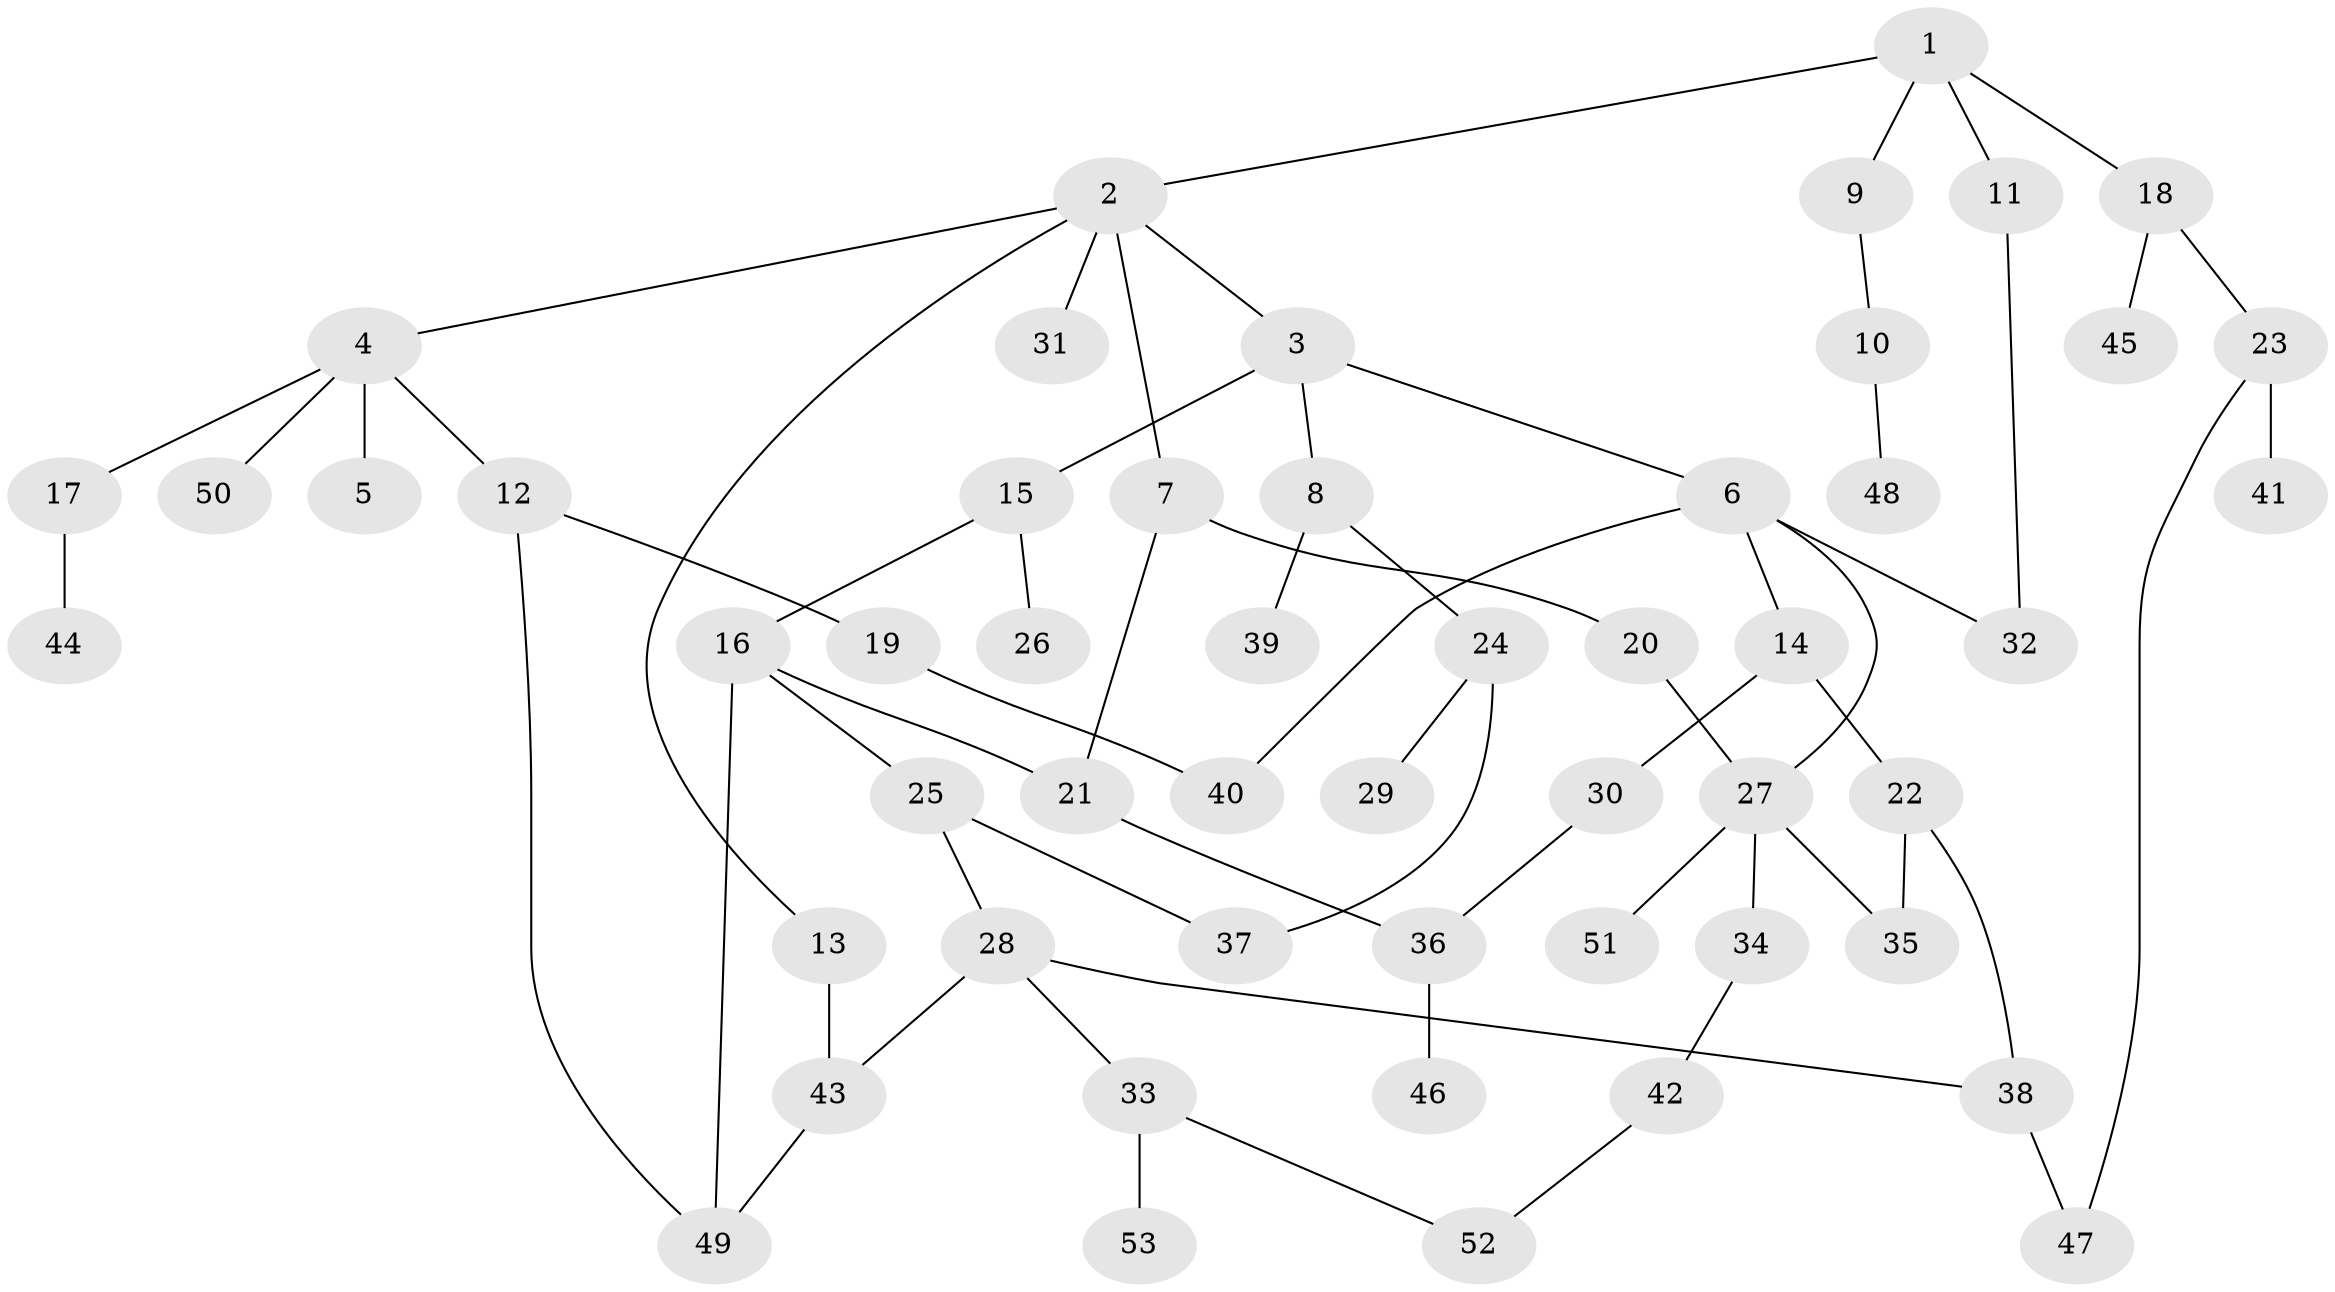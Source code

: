 // coarse degree distribution, {4: 0.14705882352941177, 8: 0.029411764705882353, 1: 0.29411764705882354, 5: 0.11764705882352941, 3: 0.17647058823529413, 2: 0.23529411764705882}
// Generated by graph-tools (version 1.1) at 2025/51/02/27/25 19:51:36]
// undirected, 53 vertices, 65 edges
graph export_dot {
graph [start="1"]
  node [color=gray90,style=filled];
  1;
  2;
  3;
  4;
  5;
  6;
  7;
  8;
  9;
  10;
  11;
  12;
  13;
  14;
  15;
  16;
  17;
  18;
  19;
  20;
  21;
  22;
  23;
  24;
  25;
  26;
  27;
  28;
  29;
  30;
  31;
  32;
  33;
  34;
  35;
  36;
  37;
  38;
  39;
  40;
  41;
  42;
  43;
  44;
  45;
  46;
  47;
  48;
  49;
  50;
  51;
  52;
  53;
  1 -- 2;
  1 -- 9;
  1 -- 11;
  1 -- 18;
  2 -- 3;
  2 -- 4;
  2 -- 7;
  2 -- 13;
  2 -- 31;
  3 -- 6;
  3 -- 8;
  3 -- 15;
  4 -- 5;
  4 -- 12;
  4 -- 17;
  4 -- 50;
  6 -- 14;
  6 -- 27;
  6 -- 32;
  6 -- 40;
  7 -- 20;
  7 -- 21;
  8 -- 24;
  8 -- 39;
  9 -- 10;
  10 -- 48;
  11 -- 32;
  12 -- 19;
  12 -- 49;
  13 -- 43;
  14 -- 22;
  14 -- 30;
  15 -- 16;
  15 -- 26;
  16 -- 25;
  16 -- 21;
  16 -- 49;
  17 -- 44;
  18 -- 23;
  18 -- 45;
  19 -- 40;
  20 -- 27;
  21 -- 36;
  22 -- 35;
  22 -- 38;
  23 -- 41;
  23 -- 47;
  24 -- 29;
  24 -- 37;
  25 -- 28;
  25 -- 37;
  27 -- 34;
  27 -- 35;
  27 -- 51;
  28 -- 33;
  28 -- 38;
  28 -- 43;
  30 -- 36;
  33 -- 52;
  33 -- 53;
  34 -- 42;
  36 -- 46;
  38 -- 47;
  42 -- 52;
  43 -- 49;
}
